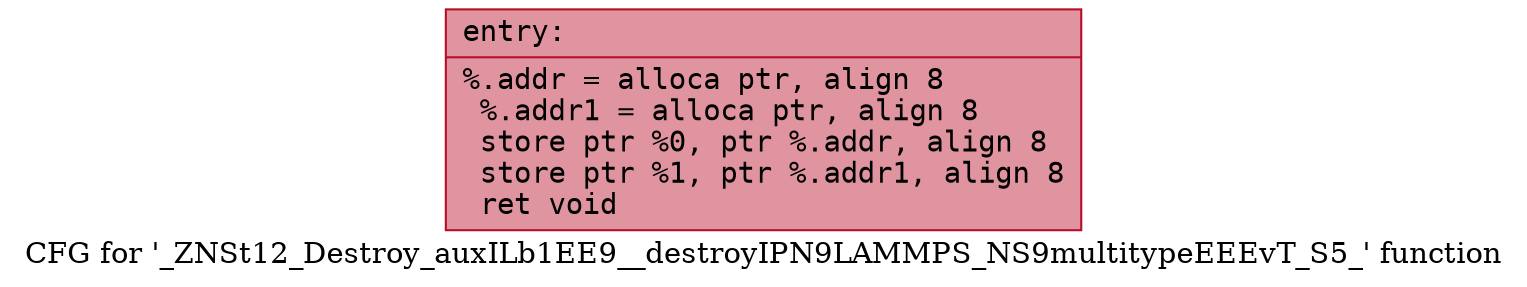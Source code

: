 digraph "CFG for '_ZNSt12_Destroy_auxILb1EE9__destroyIPN9LAMMPS_NS9multitypeEEEvT_S5_' function" {
	label="CFG for '_ZNSt12_Destroy_auxILb1EE9__destroyIPN9LAMMPS_NS9multitypeEEEvT_S5_' function";

	Node0x55bd405bfe80 [shape=record,color="#b70d28ff", style=filled, fillcolor="#b70d2870" fontname="Courier",label="{entry:\l|  %.addr = alloca ptr, align 8\l  %.addr1 = alloca ptr, align 8\l  store ptr %0, ptr %.addr, align 8\l  store ptr %1, ptr %.addr1, align 8\l  ret void\l}"];
}
